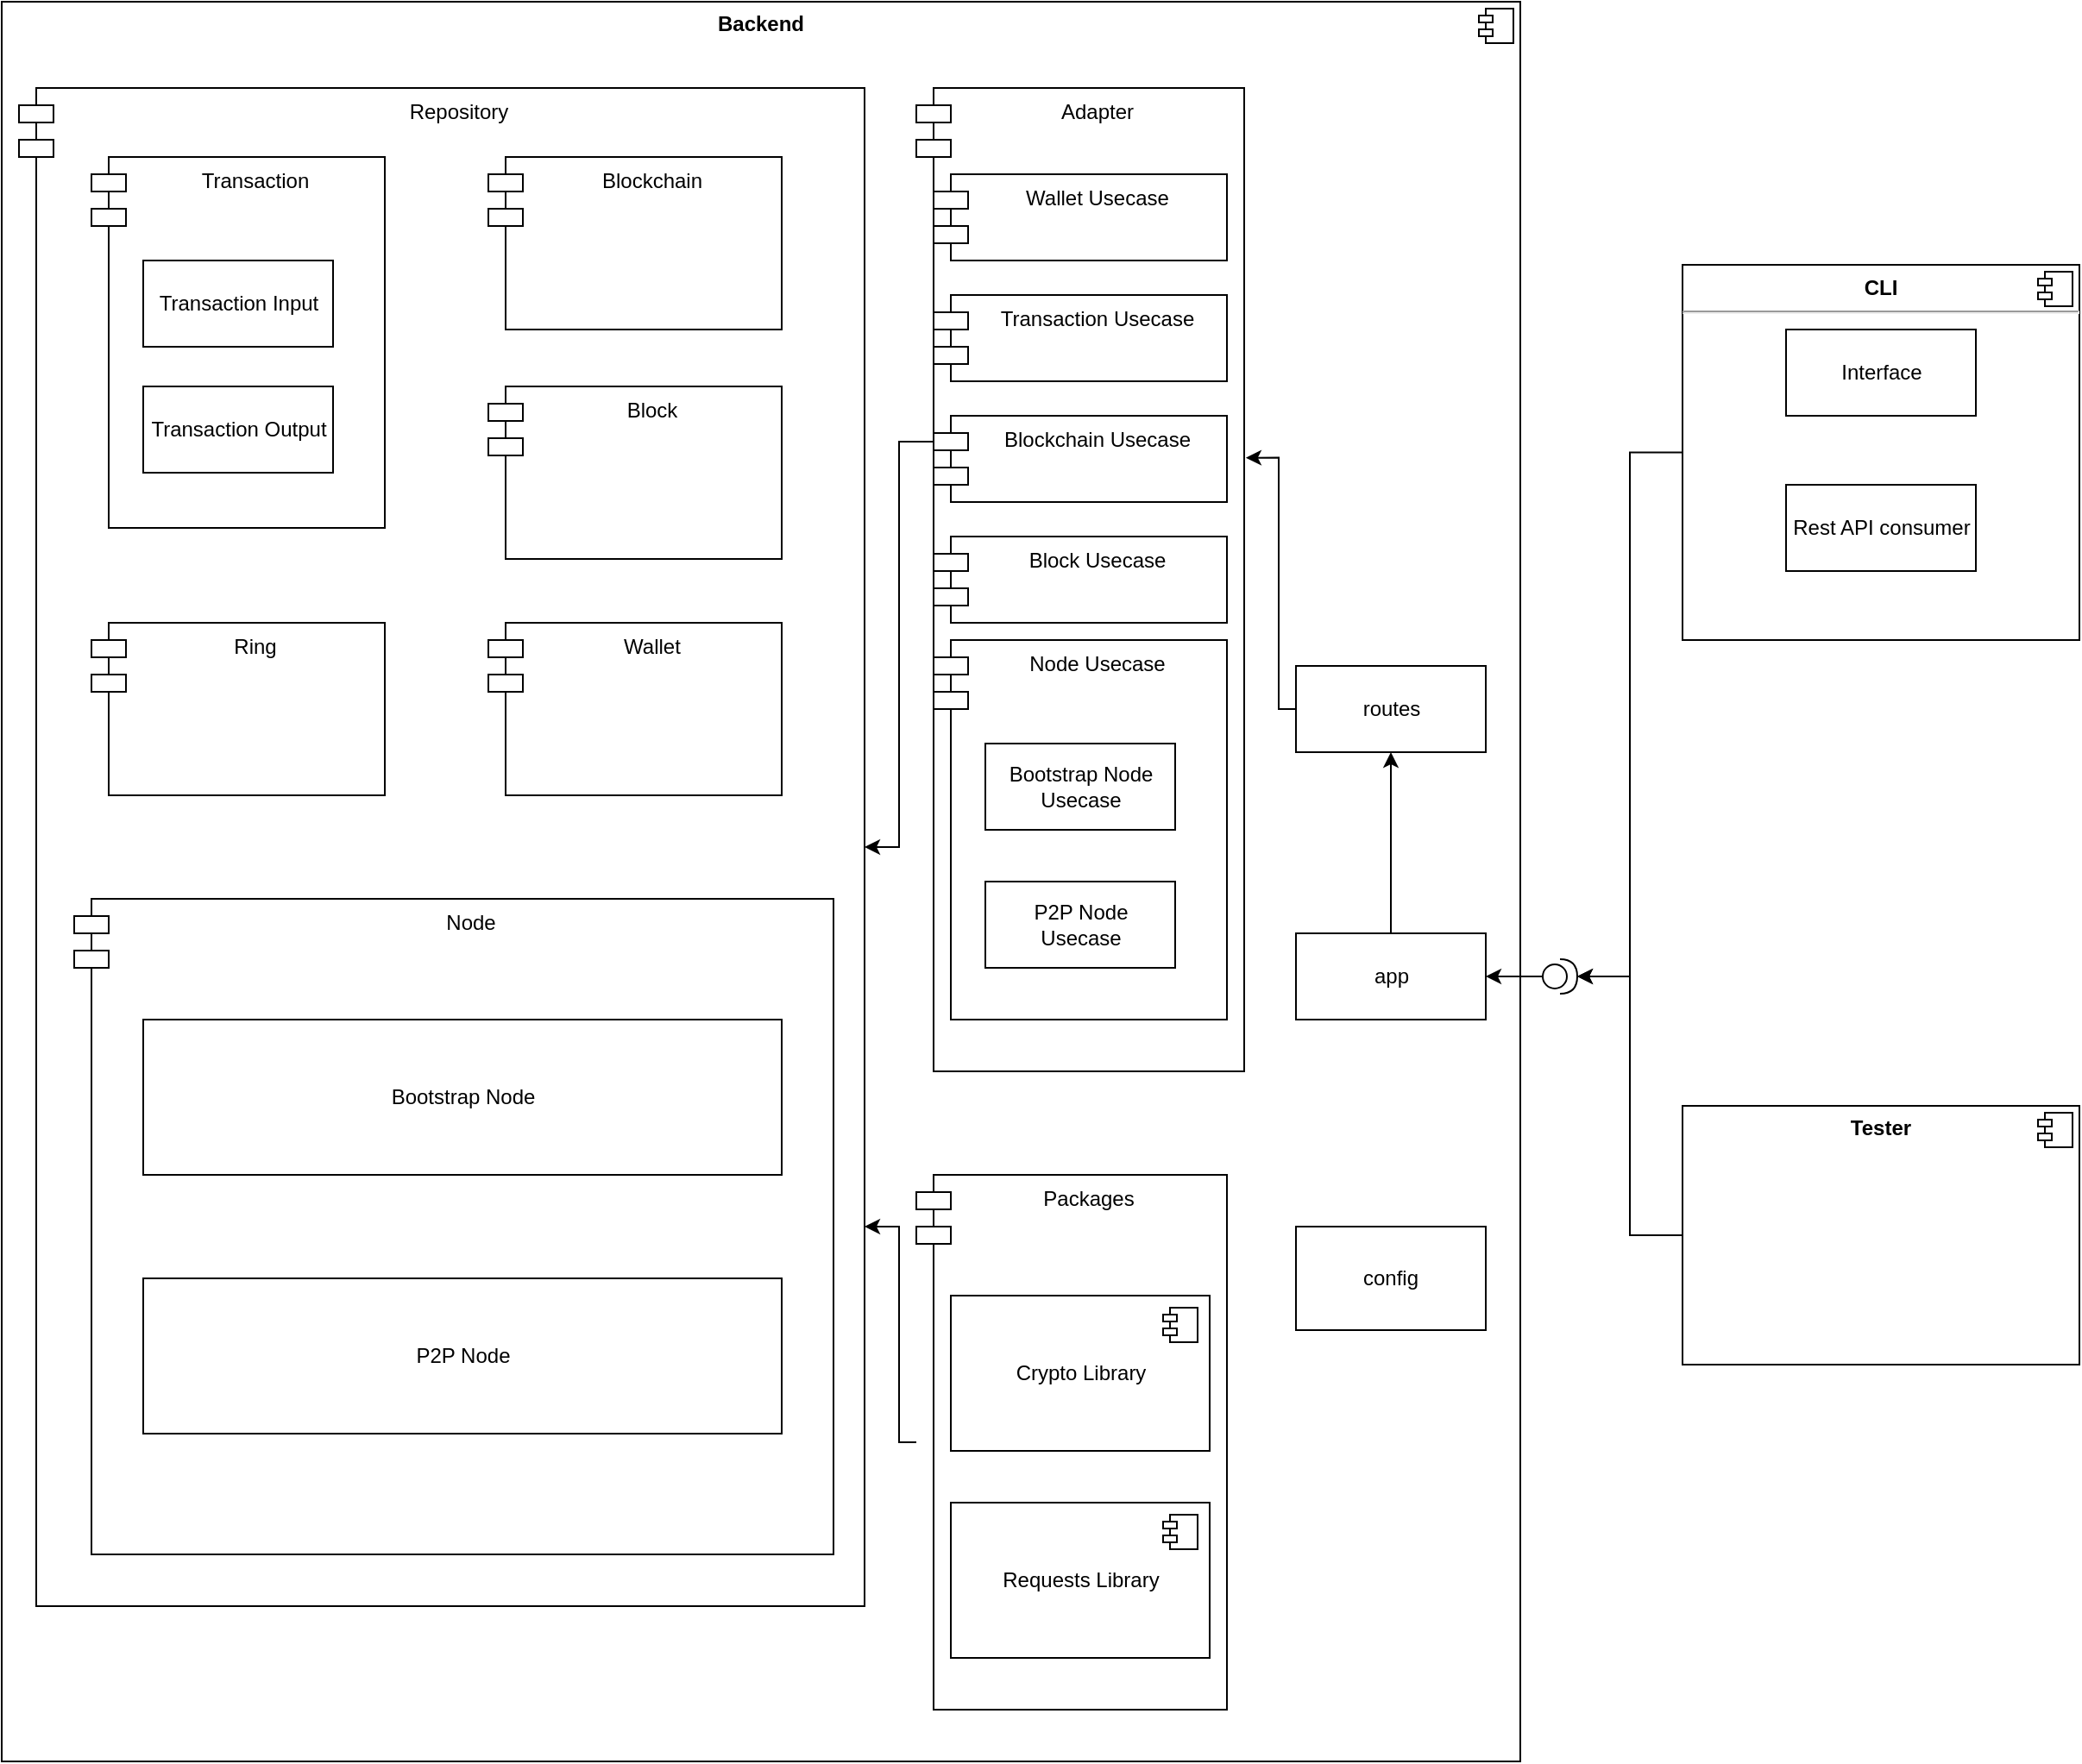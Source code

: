 <mxfile version="17.1.4" type="device"><diagram name="Page-1" id="5f0bae14-7c28-e335-631c-24af17079c00"><mxGraphModel dx="1877" dy="1840" grid="1" gridSize="10" guides="1" tooltips="1" connect="1" arrows="1" fold="1" page="1" pageScale="1" pageWidth="827" pageHeight="1169" background="none" math="0" shadow="0"><root><mxCell id="0"/><mxCell id="1" parent="0"/><mxCell id="YwZ5dh8OLs2jtbmWDl_v-4" value="&lt;p style=&quot;margin: 0px ; margin-top: 6px ; text-align: center&quot;&gt;&lt;b&gt;Backend&lt;/b&gt;&lt;/p&gt;" style="align=left;overflow=fill;html=1;dropTarget=0;" parent="1" vertex="1"><mxGeometry x="240" y="40" width="880" height="1020" as="geometry"/></mxCell><mxCell id="YwZ5dh8OLs2jtbmWDl_v-5" value="" style="shape=component;jettyWidth=8;jettyHeight=4;" parent="YwZ5dh8OLs2jtbmWDl_v-4" vertex="1"><mxGeometry x="1" width="20" height="20" relative="1" as="geometry"><mxPoint x="-24" y="4" as="offset"/></mxGeometry></mxCell><mxCell id="YwZ5dh8OLs2jtbmWDl_v-9" value="Repository" style="shape=module;align=left;spacingLeft=20;align=center;verticalAlign=top;" parent="1" vertex="1"><mxGeometry x="250" y="90" width="490" height="880" as="geometry"/></mxCell><mxCell id="YwZ5dh8OLs2jtbmWDl_v-47" value="" style="edgeStyle=orthogonalEdgeStyle;rounded=0;orthogonalLoop=1;jettySize=auto;html=1;exitX=0;exitY=0;exitDx=0;exitDy=15;exitPerimeter=0;" parent="1" source="YwZ5dh8OLs2jtbmWDl_v-29" target="YwZ5dh8OLs2jtbmWDl_v-9" edge="1"><mxGeometry relative="1" as="geometry"><Array as="points"><mxPoint x="760" y="295"/><mxPoint x="760" y="530"/></Array></mxGeometry></mxCell><mxCell id="YwZ5dh8OLs2jtbmWDl_v-10" value="Adapter" style="shape=module;align=left;spacingLeft=20;align=center;verticalAlign=top;" parent="1" vertex="1"><mxGeometry x="770" y="90" width="190" height="570" as="geometry"/></mxCell><mxCell id="YwZ5dh8OLs2jtbmWDl_v-15" style="edgeStyle=orthogonalEdgeStyle;rounded=0;orthogonalLoop=1;jettySize=auto;html=1;exitX=0;exitY=0.5;exitDx=0;exitDy=0;entryX=1.005;entryY=0.376;entryDx=0;entryDy=0;entryPerimeter=0;" parent="1" source="YwZ5dh8OLs2jtbmWDl_v-12" target="YwZ5dh8OLs2jtbmWDl_v-10" edge="1"><mxGeometry relative="1" as="geometry"><Array as="points"><mxPoint x="980" y="450"/><mxPoint x="980" y="304"/></Array></mxGeometry></mxCell><mxCell id="YwZ5dh8OLs2jtbmWDl_v-12" value="routes" style="html=1;" parent="1" vertex="1"><mxGeometry x="990" y="425" width="110" height="50" as="geometry"/></mxCell><mxCell id="YwZ5dh8OLs2jtbmWDl_v-19" value="" style="edgeStyle=orthogonalEdgeStyle;rounded=0;orthogonalLoop=1;jettySize=auto;html=1;" parent="1" source="YwZ5dh8OLs2jtbmWDl_v-13" target="YwZ5dh8OLs2jtbmWDl_v-17" edge="1"><mxGeometry relative="1" as="geometry"/></mxCell><mxCell id="YwZ5dh8OLs2jtbmWDl_v-13" value="" style="shape=providedRequiredInterface;html=1;verticalLabelPosition=bottom;sketch=0;" parent="1" vertex="1"><mxGeometry x="1133" y="595" width="20" height="20" as="geometry"/></mxCell><mxCell id="YwZ5dh8OLs2jtbmWDl_v-18" value="" style="edgeStyle=orthogonalEdgeStyle;rounded=0;orthogonalLoop=1;jettySize=auto;html=1;" parent="1" source="YwZ5dh8OLs2jtbmWDl_v-17" target="YwZ5dh8OLs2jtbmWDl_v-12" edge="1"><mxGeometry relative="1" as="geometry"/></mxCell><mxCell id="YwZ5dh8OLs2jtbmWDl_v-17" value="app" style="html=1;" parent="1" vertex="1"><mxGeometry x="990" y="580" width="110" height="50" as="geometry"/></mxCell><mxCell id="YwZ5dh8OLs2jtbmWDl_v-46" style="edgeStyle=orthogonalEdgeStyle;rounded=0;orthogonalLoop=1;jettySize=auto;html=1;entryX=1;entryY=0.75;entryDx=0;entryDy=0;" parent="1" source="YwZ5dh8OLs2jtbmWDl_v-22" target="YwZ5dh8OLs2jtbmWDl_v-9" edge="1"><mxGeometry relative="1" as="geometry"><Array as="points"><mxPoint x="760" y="875"/><mxPoint x="760" y="750"/></Array></mxGeometry></mxCell><mxCell id="YwZ5dh8OLs2jtbmWDl_v-22" value="Packages" style="shape=module;align=left;spacingLeft=20;align=center;verticalAlign=top;" parent="1" vertex="1"><mxGeometry x="770" y="720" width="180" height="310" as="geometry"/></mxCell><mxCell id="YwZ5dh8OLs2jtbmWDl_v-23" value="Crypto Library" style="html=1;dropTarget=0;" parent="1" vertex="1"><mxGeometry x="790" y="790" width="150" height="90" as="geometry"/></mxCell><mxCell id="YwZ5dh8OLs2jtbmWDl_v-24" value="" style="shape=module;jettyWidth=8;jettyHeight=4;" parent="YwZ5dh8OLs2jtbmWDl_v-23" vertex="1"><mxGeometry x="1" width="20" height="20" relative="1" as="geometry"><mxPoint x="-27" y="7" as="offset"/></mxGeometry></mxCell><mxCell id="YwZ5dh8OLs2jtbmWDl_v-25" value="Requests Library" style="html=1;dropTarget=0;" parent="1" vertex="1"><mxGeometry x="790" y="910" width="150" height="90" as="geometry"/></mxCell><mxCell id="YwZ5dh8OLs2jtbmWDl_v-26" value="" style="shape=module;jettyWidth=8;jettyHeight=4;" parent="YwZ5dh8OLs2jtbmWDl_v-25" vertex="1"><mxGeometry x="1" width="20" height="20" relative="1" as="geometry"><mxPoint x="-27" y="7" as="offset"/></mxGeometry></mxCell><mxCell id="YwZ5dh8OLs2jtbmWDl_v-27" value="Wallet Usecase" style="shape=module;align=left;spacingLeft=20;align=center;verticalAlign=top;" parent="1" vertex="1"><mxGeometry x="780" y="140" width="170" height="50" as="geometry"/></mxCell><mxCell id="YwZ5dh8OLs2jtbmWDl_v-28" value="Transaction Usecase" style="shape=module;align=left;spacingLeft=20;align=center;verticalAlign=top;" parent="1" vertex="1"><mxGeometry x="780" y="210" width="170" height="50" as="geometry"/></mxCell><mxCell id="YwZ5dh8OLs2jtbmWDl_v-29" value="Blockchain Usecase" style="shape=module;align=left;spacingLeft=20;align=center;verticalAlign=top;" parent="1" vertex="1"><mxGeometry x="780" y="280" width="170" height="50" as="geometry"/></mxCell><mxCell id="YwZ5dh8OLs2jtbmWDl_v-30" value="Block Usecase" style="shape=module;align=left;spacingLeft=20;align=center;verticalAlign=top;" parent="1" vertex="1"><mxGeometry x="780" y="350" width="170" height="50" as="geometry"/></mxCell><mxCell id="YwZ5dh8OLs2jtbmWDl_v-31" value="Node Usecase" style="shape=module;align=left;spacingLeft=20;align=center;verticalAlign=top;" parent="1" vertex="1"><mxGeometry x="780" y="410" width="170" height="220" as="geometry"/></mxCell><mxCell id="YwZ5dh8OLs2jtbmWDl_v-32" value="Bootstrap Node&lt;br&gt;Usecase" style="html=1;" parent="1" vertex="1"><mxGeometry x="810" y="470" width="110" height="50" as="geometry"/></mxCell><mxCell id="YwZ5dh8OLs2jtbmWDl_v-33" value="P2P Node&lt;br&gt;Usecase" style="html=1;" parent="1" vertex="1"><mxGeometry x="810" y="550" width="110" height="50" as="geometry"/></mxCell><mxCell id="YwZ5dh8OLs2jtbmWDl_v-34" value="Block" style="shape=module;align=left;spacingLeft=20;align=center;verticalAlign=top;" parent="1" vertex="1"><mxGeometry x="522" y="263" width="170" height="100" as="geometry"/></mxCell><mxCell id="YwZ5dh8OLs2jtbmWDl_v-35" value="Blockchain" style="shape=module;align=left;spacingLeft=20;align=center;verticalAlign=top;" parent="1" vertex="1"><mxGeometry x="522" y="130" width="170" height="100" as="geometry"/></mxCell><mxCell id="YwZ5dh8OLs2jtbmWDl_v-36" value="Transaction" style="shape=module;align=left;spacingLeft=20;align=center;verticalAlign=top;" parent="1" vertex="1"><mxGeometry x="292" y="130" width="170" height="215" as="geometry"/></mxCell><mxCell id="YwZ5dh8OLs2jtbmWDl_v-37" value="Ring" style="shape=module;align=left;spacingLeft=20;align=center;verticalAlign=top;" parent="1" vertex="1"><mxGeometry x="292" y="400" width="170" height="100" as="geometry"/></mxCell><mxCell id="YwZ5dh8OLs2jtbmWDl_v-38" value="Wallet" style="shape=module;align=left;spacingLeft=20;align=center;verticalAlign=top;" parent="1" vertex="1"><mxGeometry x="522" y="400" width="170" height="100" as="geometry"/></mxCell><mxCell id="YwZ5dh8OLs2jtbmWDl_v-39" value="Node" style="shape=module;align=left;spacingLeft=20;align=center;verticalAlign=top;" parent="1" vertex="1"><mxGeometry x="282" y="560" width="440" height="380" as="geometry"/></mxCell><mxCell id="YwZ5dh8OLs2jtbmWDl_v-40" value="Bootstrap Node" style="html=1;" parent="1" vertex="1"><mxGeometry x="322" y="630" width="370" height="90" as="geometry"/></mxCell><mxCell id="YwZ5dh8OLs2jtbmWDl_v-41" value="P2P Node" style="html=1;" parent="1" vertex="1"><mxGeometry x="322" y="780" width="370" height="90" as="geometry"/></mxCell><mxCell id="YwZ5dh8OLs2jtbmWDl_v-42" value="Transaction Input" style="html=1;" parent="1" vertex="1"><mxGeometry x="322" y="190" width="110" height="50" as="geometry"/></mxCell><mxCell id="YwZ5dh8OLs2jtbmWDl_v-43" value="Transaction Output" style="html=1;" parent="1" vertex="1"><mxGeometry x="322" y="263" width="110" height="50" as="geometry"/></mxCell><mxCell id="YwZ5dh8OLs2jtbmWDl_v-48" value="config" style="rounded=0;whiteSpace=wrap;html=1;" parent="1" vertex="1"><mxGeometry x="990" y="750" width="110" height="60" as="geometry"/></mxCell><mxCell id="YwZ5dh8OLs2jtbmWDl_v-52" style="edgeStyle=orthogonalEdgeStyle;rounded=0;orthogonalLoop=1;jettySize=auto;html=1;entryX=1;entryY=0.5;entryDx=0;entryDy=0;entryPerimeter=0;" parent="1" source="YwZ5dh8OLs2jtbmWDl_v-50" target="YwZ5dh8OLs2jtbmWDl_v-13" edge="1"><mxGeometry relative="1" as="geometry"/></mxCell><mxCell id="YwZ5dh8OLs2jtbmWDl_v-50" value="&lt;p style=&quot;margin: 0px ; margin-top: 6px ; text-align: center&quot;&gt;&lt;b&gt;CLI&lt;/b&gt;&lt;/p&gt;&lt;hr&gt;&lt;p style=&quot;margin: 0px ; margin-left: 8px&quot;&gt;&lt;br&gt;&lt;/p&gt;" style="align=left;overflow=fill;html=1;dropTarget=0;" parent="1" vertex="1"><mxGeometry x="1214" y="192.5" width="230" height="217.5" as="geometry"/></mxCell><mxCell id="YwZ5dh8OLs2jtbmWDl_v-51" value="" style="shape=component;jettyWidth=8;jettyHeight=4;" parent="YwZ5dh8OLs2jtbmWDl_v-50" vertex="1"><mxGeometry x="1" width="20" height="20" relative="1" as="geometry"><mxPoint x="-24" y="4" as="offset"/></mxGeometry></mxCell><mxCell id="YwZ5dh8OLs2jtbmWDl_v-53" value="Interface" style="html=1;" parent="1" vertex="1"><mxGeometry x="1274" y="230" width="110" height="50" as="geometry"/></mxCell><mxCell id="YwZ5dh8OLs2jtbmWDl_v-54" value="Rest API consumer" style="html=1;" parent="1" vertex="1"><mxGeometry x="1274" y="320" width="110" height="50" as="geometry"/></mxCell><mxCell id="YwZ5dh8OLs2jtbmWDl_v-59" style="edgeStyle=orthogonalEdgeStyle;rounded=0;orthogonalLoop=1;jettySize=auto;html=1;entryX=1;entryY=0.5;entryDx=0;entryDy=0;entryPerimeter=0;" parent="1" source="YwZ5dh8OLs2jtbmWDl_v-55" target="YwZ5dh8OLs2jtbmWDl_v-13" edge="1"><mxGeometry relative="1" as="geometry"/></mxCell><mxCell id="YwZ5dh8OLs2jtbmWDl_v-55" value="&lt;p style=&quot;margin: 0px ; margin-top: 6px ; text-align: center&quot;&gt;&lt;b&gt;Tester&lt;/b&gt;&lt;/p&gt;" style="align=left;overflow=fill;html=1;dropTarget=0;" parent="1" vertex="1"><mxGeometry x="1214" y="680" width="230" height="150" as="geometry"/></mxCell><mxCell id="YwZ5dh8OLs2jtbmWDl_v-56" value="" style="shape=component;jettyWidth=8;jettyHeight=4;" parent="YwZ5dh8OLs2jtbmWDl_v-55" vertex="1"><mxGeometry x="1" width="20" height="20" relative="1" as="geometry"><mxPoint x="-24" y="4" as="offset"/></mxGeometry></mxCell></root></mxGraphModel></diagram></mxfile>